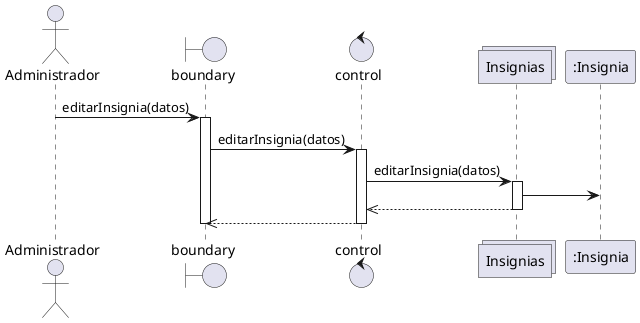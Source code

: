 @startuml Editar Insignia
actor "Administrador" as Administrador
boundary boundary
control control
collections Insignias as Usuarios 
participant ":Insignia" as user
Administrador->boundary: editarInsignia(datos)
activate boundary
boundary->control:editarInsignia(datos)
activate control
control->Usuarios:editarInsignia(datos)
activate Usuarios
Usuarios->user
control<<--Usuarios
deactivate Usuarios
boundary<<--control
deactivate control
deactivate boundary
@enduml